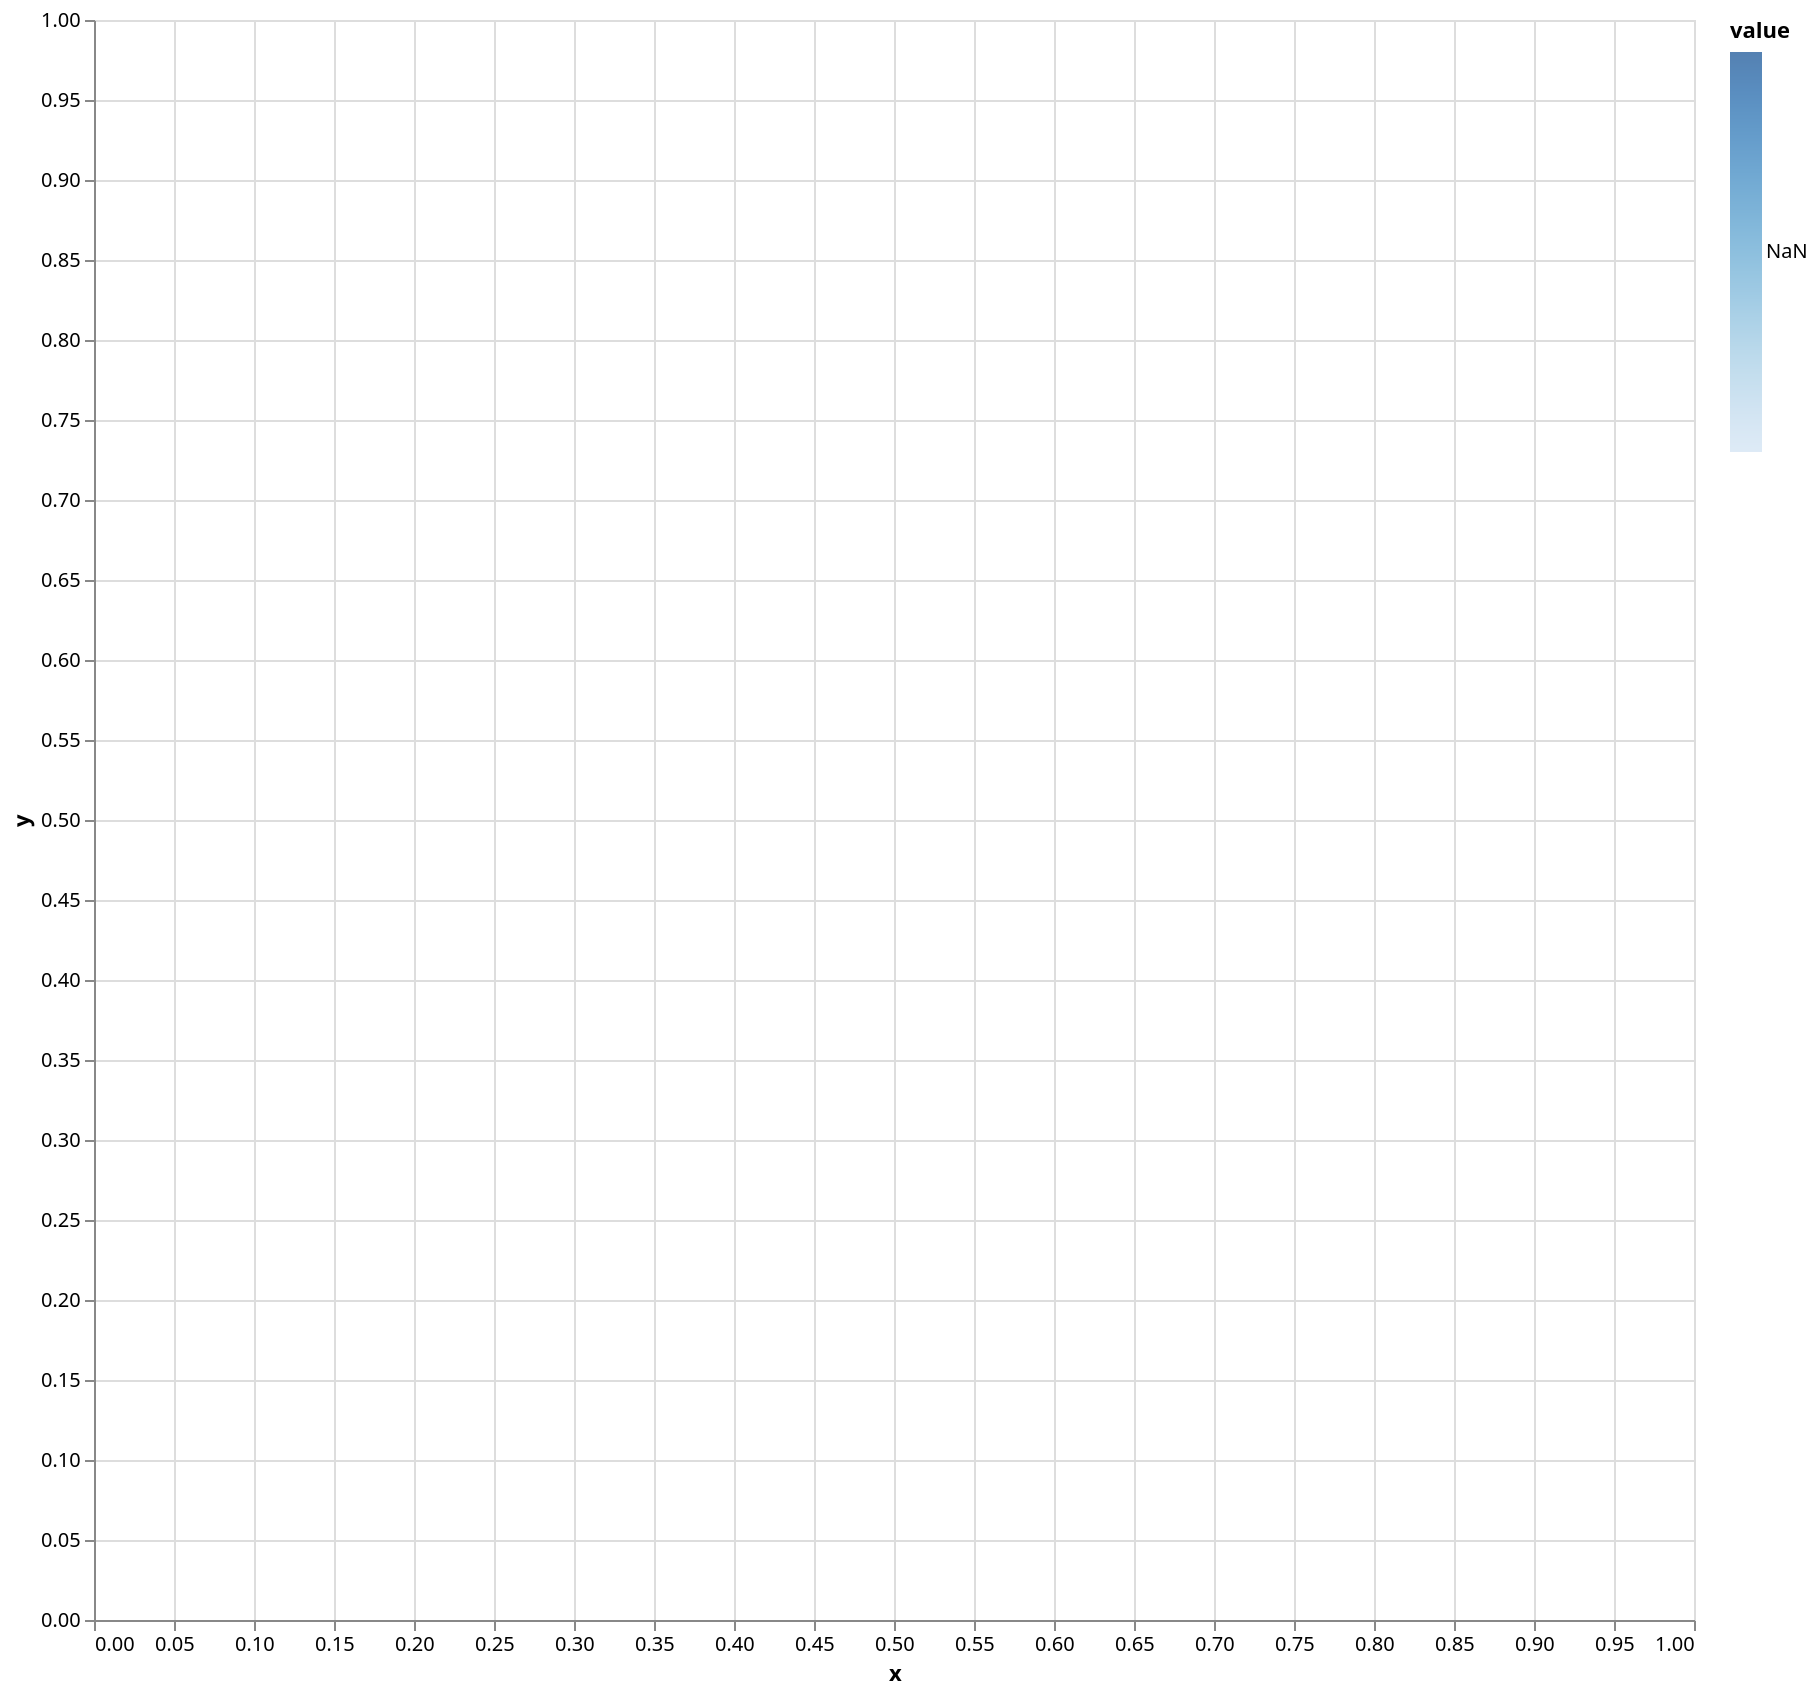 {
  "$schema": "https://vega.github.io/schema/vega-lite/v3.json",
  "description": "CacheViz map",
  "data": {
    "values": []
  },
  "width": 800,
  "height": 800,
  "selection": {
    "cache": {
      "type": "multi"
    }
  },
  "mark": "point",
  "encoding": {
    "x": {
      "field": "x",
      "type": "quantitative",
      "scale": {"domain": [0.0,1.0]}
    },
    "y": {
      "field": "y",
      "type": "quantitative",
      "scale": {"domain": [0.0,1.0]}
    },
    "color": {
      "condition": {
        "selection": "cache",
        "field": "value",
        "type": "quantitative"
      },
      "value": "gray"
    }
  }
}
